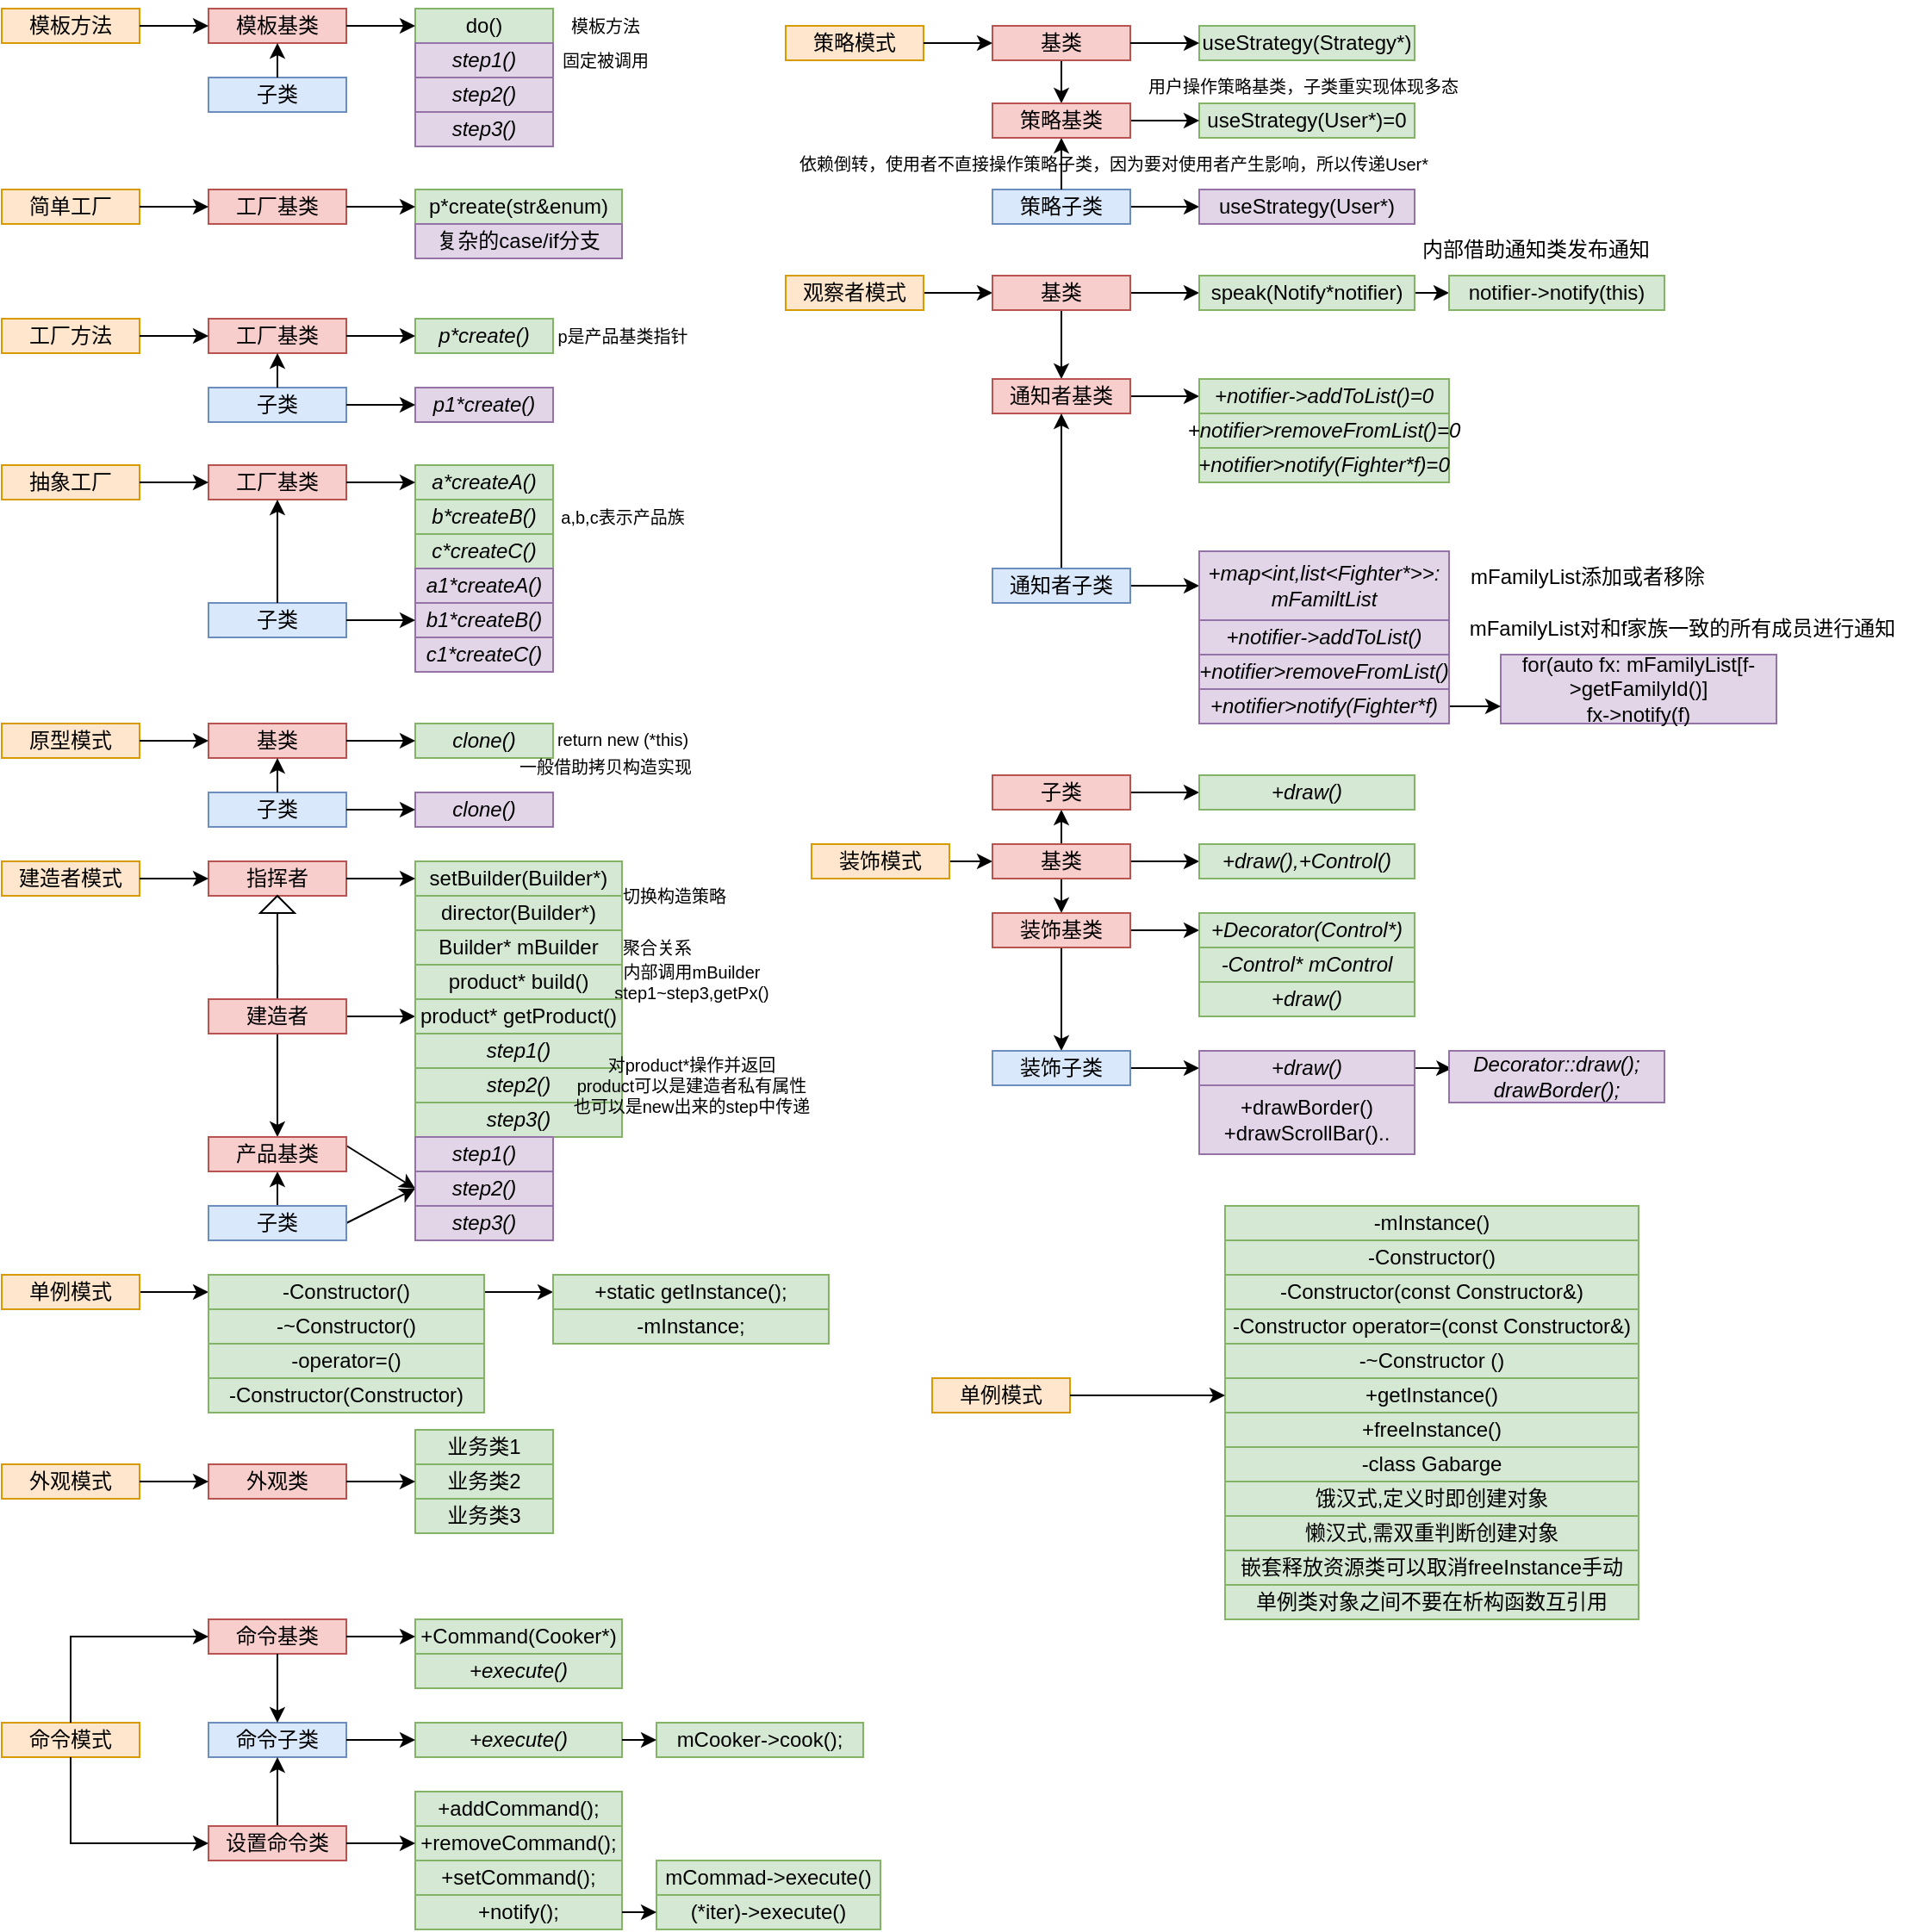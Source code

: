 <mxfile>
    <diagram id="zHpIVwNeffbbXztbU5Zh" name="第 1 页">
        <mxGraphModel dx="635" dy="363" grid="1" gridSize="10" guides="1" tooltips="1" connect="1" arrows="1" fold="1" page="1" pageScale="1" pageWidth="1169" pageHeight="827" math="0" shadow="0">
            <root>
                <mxCell id="0"/>
                <mxCell id="1" parent="0"/>
                <mxCell id="29" value="" style="group" parent="1" vertex="1" connectable="0">
                    <mxGeometry width="385" height="85" as="geometry"/>
                </mxCell>
                <mxCell id="2" value="模板方法" style="whiteSpace=wrap;html=1;fillColor=#ffe6cc;strokeColor=#d79b00;" parent="29" vertex="1">
                    <mxGeometry y="5" width="80" height="20" as="geometry"/>
                </mxCell>
                <mxCell id="4" value="模板基类" style="whiteSpace=wrap;html=1;fillColor=#f8cecc;strokeColor=#b85450;" parent="29" vertex="1">
                    <mxGeometry x="120" y="5" width="80" height="20" as="geometry"/>
                </mxCell>
                <mxCell id="17" style="edgeStyle=none;html=1;exitX=1;exitY=0.5;exitDx=0;exitDy=0;entryX=0;entryY=0.5;entryDx=0;entryDy=0;fontSize=10;" parent="29" source="2" target="4" edge="1">
                    <mxGeometry relative="1" as="geometry"/>
                </mxCell>
                <mxCell id="5" value="do()" style="whiteSpace=wrap;html=1;fillColor=#d5e8d4;strokeColor=#82b366;" parent="29" vertex="1">
                    <mxGeometry x="240" y="5" width="80" height="20" as="geometry"/>
                </mxCell>
                <mxCell id="20" style="edgeStyle=none;html=1;fontSize=10;" parent="29" source="4" target="5" edge="1">
                    <mxGeometry relative="1" as="geometry"/>
                </mxCell>
                <mxCell id="6" value="&lt;i&gt;step1()&lt;/i&gt;" style="whiteSpace=wrap;html=1;fillColor=#e1d5e7;strokeColor=#9673a6;" parent="29" vertex="1">
                    <mxGeometry x="240" y="25" width="80" height="20" as="geometry"/>
                </mxCell>
                <mxCell id="7" value="&lt;i&gt;step2()&lt;/i&gt;" style="whiteSpace=wrap;html=1;fillColor=#e1d5e7;strokeColor=#9673a6;" parent="29" vertex="1">
                    <mxGeometry x="240" y="45" width="80" height="20" as="geometry"/>
                </mxCell>
                <mxCell id="8" value="&lt;i&gt;step3()&lt;/i&gt;" style="whiteSpace=wrap;html=1;fillColor=#e1d5e7;strokeColor=#9673a6;" parent="29" vertex="1">
                    <mxGeometry x="240" y="65" width="80" height="20" as="geometry"/>
                </mxCell>
                <mxCell id="12" value="&lt;font style=&quot;font-size: 10px;&quot;&gt;模板方法&lt;/font&gt;" style="text;html=1;align=center;verticalAlign=middle;resizable=0;points=[];autosize=1;strokeColor=none;fillColor=none;" parent="29" vertex="1">
                    <mxGeometry x="320" width="60" height="30" as="geometry"/>
                </mxCell>
                <mxCell id="13" value="&lt;font style=&quot;font-size: 10px;&quot;&gt;固定被调用&lt;/font&gt;" style="text;html=1;align=center;verticalAlign=middle;resizable=0;points=[];autosize=1;strokeColor=none;fillColor=none;" parent="29" vertex="1">
                    <mxGeometry x="315" y="20" width="70" height="30" as="geometry"/>
                </mxCell>
                <mxCell id="21" value="子类" style="whiteSpace=wrap;html=1;fillColor=#dae8fc;strokeColor=#6c8ebf;" parent="29" vertex="1">
                    <mxGeometry x="120" y="45" width="80" height="20" as="geometry"/>
                </mxCell>
                <mxCell id="22" style="edgeStyle=none;html=1;fontSize=10;entryX=0.5;entryY=1;entryDx=0;entryDy=0;" parent="29" source="21" target="4" edge="1">
                    <mxGeometry relative="1" as="geometry"/>
                </mxCell>
                <mxCell id="41" value="" style="group" parent="1" vertex="1" connectable="0">
                    <mxGeometry y="110" width="360" height="40" as="geometry"/>
                </mxCell>
                <mxCell id="16" value="简单工厂" style="whiteSpace=wrap;html=1;fillColor=#ffe6cc;strokeColor=#d79b00;" parent="41" vertex="1">
                    <mxGeometry width="80" height="20" as="geometry"/>
                </mxCell>
                <mxCell id="23" value="工厂基类" style="whiteSpace=wrap;html=1;fillColor=#f8cecc;strokeColor=#b85450;" parent="41" vertex="1">
                    <mxGeometry x="120" width="80" height="20" as="geometry"/>
                </mxCell>
                <mxCell id="27" style="edgeStyle=none;html=1;exitX=1;exitY=0.5;exitDx=0;exitDy=0;entryX=0;entryY=0.5;entryDx=0;entryDy=0;fontSize=10;" parent="41" source="16" target="23" edge="1">
                    <mxGeometry relative="1" as="geometry"/>
                </mxCell>
                <mxCell id="24" value="p*create(str&amp;amp;enum)" style="whiteSpace=wrap;html=1;fillColor=#d5e8d4;strokeColor=#82b366;" parent="41" vertex="1">
                    <mxGeometry x="240" width="120" height="20" as="geometry"/>
                </mxCell>
                <mxCell id="26" style="edgeStyle=none;html=1;exitX=1;exitY=0.5;exitDx=0;exitDy=0;entryX=0;entryY=0.5;entryDx=0;entryDy=0;fontSize=10;" parent="41" source="23" target="24" edge="1">
                    <mxGeometry relative="1" as="geometry"/>
                </mxCell>
                <mxCell id="25" value="复杂的case/if分支" style="whiteSpace=wrap;html=1;fillColor=#e1d5e7;strokeColor=#9673a6;" parent="41" vertex="1">
                    <mxGeometry x="240" y="20" width="120" height="20" as="geometry"/>
                </mxCell>
                <mxCell id="43" value="" style="group" parent="1" vertex="1" connectable="0">
                    <mxGeometry y="180" width="410" height="70" as="geometry"/>
                </mxCell>
                <mxCell id="30" value="工厂方法" style="whiteSpace=wrap;html=1;fillColor=#ffe6cc;strokeColor=#d79b00;" parent="43" vertex="1">
                    <mxGeometry y="5" width="80" height="20" as="geometry"/>
                </mxCell>
                <mxCell id="31" value="工厂基类" style="whiteSpace=wrap;html=1;fillColor=#f8cecc;strokeColor=#b85450;" parent="43" vertex="1">
                    <mxGeometry x="120" y="5" width="80" height="20" as="geometry"/>
                </mxCell>
                <mxCell id="32" style="edgeStyle=none;html=1;exitX=1;exitY=0.5;exitDx=0;exitDy=0;entryX=0;entryY=0.5;entryDx=0;entryDy=0;fontSize=10;" parent="43" source="30" target="31" edge="1">
                    <mxGeometry relative="1" as="geometry"/>
                </mxCell>
                <mxCell id="33" value="&lt;i&gt;p*create()&lt;/i&gt;" style="whiteSpace=wrap;html=1;fillColor=#d5e8d4;strokeColor=#82b366;" parent="43" vertex="1">
                    <mxGeometry x="240" y="5" width="80" height="20" as="geometry"/>
                </mxCell>
                <mxCell id="34" style="edgeStyle=none;html=1;exitX=1;exitY=0.5;exitDx=0;exitDy=0;entryX=0;entryY=0.5;entryDx=0;entryDy=0;fontSize=10;" parent="43" source="31" target="33" edge="1">
                    <mxGeometry relative="1" as="geometry"/>
                </mxCell>
                <mxCell id="35" value="p是产品基类指针" style="text;html=1;align=center;verticalAlign=middle;resizable=0;points=[];autosize=1;strokeColor=none;fillColor=none;fontSize=10;" parent="43" vertex="1">
                    <mxGeometry x="310" width="100" height="30" as="geometry"/>
                </mxCell>
                <mxCell id="36" value="子类" style="whiteSpace=wrap;html=1;fillColor=#dae8fc;strokeColor=#6c8ebf;" parent="43" vertex="1">
                    <mxGeometry x="120" y="45" width="80" height="20" as="geometry"/>
                </mxCell>
                <mxCell id="37" style="edgeStyle=none;html=1;exitX=0.5;exitY=0;exitDx=0;exitDy=0;entryX=0.5;entryY=1;entryDx=0;entryDy=0;fontSize=10;" parent="43" source="36" target="31" edge="1">
                    <mxGeometry relative="1" as="geometry"/>
                </mxCell>
                <mxCell id="38" value="&lt;i&gt;p1*create()&lt;/i&gt;" style="whiteSpace=wrap;html=1;fillColor=#e1d5e7;strokeColor=#9673a6;" parent="43" vertex="1">
                    <mxGeometry x="240" y="45" width="80" height="20" as="geometry"/>
                </mxCell>
                <mxCell id="39" style="edgeStyle=none;html=1;exitX=1;exitY=0.5;exitDx=0;exitDy=0;entryX=0;entryY=0.5;entryDx=0;entryDy=0;fontSize=10;" parent="43" source="36" target="38" edge="1">
                    <mxGeometry relative="1" as="geometry"/>
                </mxCell>
                <mxCell id="59" value="" style="group" parent="1" vertex="1" connectable="0">
                    <mxGeometry y="270" width="410" height="120" as="geometry"/>
                </mxCell>
                <mxCell id="42" value="抽象工厂" style="whiteSpace=wrap;html=1;fillColor=#ffe6cc;strokeColor=#d79b00;" parent="59" vertex="1">
                    <mxGeometry width="80" height="20" as="geometry"/>
                </mxCell>
                <mxCell id="44" value="工厂基类" style="whiteSpace=wrap;html=1;fillColor=#f8cecc;strokeColor=#b85450;" parent="59" vertex="1">
                    <mxGeometry x="120" width="80" height="20" as="geometry"/>
                </mxCell>
                <mxCell id="45" style="edgeStyle=none;html=1;exitX=1;exitY=0.5;exitDx=0;exitDy=0;entryX=0;entryY=0.5;entryDx=0;entryDy=0;fontSize=10;" parent="59" source="42" target="44" edge="1">
                    <mxGeometry relative="1" as="geometry"/>
                </mxCell>
                <mxCell id="46" value="&lt;i&gt;a*createA()&lt;/i&gt;" style="whiteSpace=wrap;html=1;fillColor=#d5e8d4;strokeColor=#82b366;" parent="59" vertex="1">
                    <mxGeometry x="240" width="80" height="20" as="geometry"/>
                </mxCell>
                <mxCell id="50" style="edgeStyle=none;html=1;exitX=1;exitY=0.5;exitDx=0;exitDy=0;fontSize=10;" parent="59" source="44" target="46" edge="1">
                    <mxGeometry relative="1" as="geometry"/>
                </mxCell>
                <mxCell id="47" value="&lt;i&gt;b*createB()&lt;/i&gt;" style="whiteSpace=wrap;html=1;fillColor=#d5e8d4;strokeColor=#82b366;" parent="59" vertex="1">
                    <mxGeometry x="240" y="20" width="80" height="20" as="geometry"/>
                </mxCell>
                <mxCell id="48" value="&lt;i&gt;c*createC()&lt;/i&gt;" style="whiteSpace=wrap;html=1;fillColor=#d5e8d4;strokeColor=#82b366;" parent="59" vertex="1">
                    <mxGeometry x="240" y="40" width="80" height="20" as="geometry"/>
                </mxCell>
                <mxCell id="49" value="a,b,c表示产品族" style="text;html=1;align=center;verticalAlign=middle;resizable=0;points=[];autosize=1;strokeColor=none;fillColor=none;fontSize=10;" parent="59" vertex="1">
                    <mxGeometry x="310" y="15" width="100" height="30" as="geometry"/>
                </mxCell>
                <mxCell id="51" value="子类" style="whiteSpace=wrap;html=1;fillColor=#dae8fc;strokeColor=#6c8ebf;" parent="59" vertex="1">
                    <mxGeometry x="120" y="80" width="80" height="20" as="geometry"/>
                </mxCell>
                <mxCell id="52" style="edgeStyle=none;html=1;fontSize=10;entryX=0.5;entryY=1;entryDx=0;entryDy=0;" parent="59" source="51" target="44" edge="1">
                    <mxGeometry relative="1" as="geometry"/>
                </mxCell>
                <mxCell id="53" value="&lt;i&gt;b1*createB()&lt;/i&gt;" style="whiteSpace=wrap;html=1;fillColor=#e1d5e7;strokeColor=#9673a6;" parent="59" vertex="1">
                    <mxGeometry x="240" y="80" width="80" height="20" as="geometry"/>
                </mxCell>
                <mxCell id="56" style="edgeStyle=none;html=1;exitX=1;exitY=0.5;exitDx=0;exitDy=0;entryX=0;entryY=0.5;entryDx=0;entryDy=0;fontSize=10;" parent="59" source="51" target="53" edge="1">
                    <mxGeometry relative="1" as="geometry"/>
                </mxCell>
                <mxCell id="54" value="&lt;i&gt;c1*createC()&lt;/i&gt;" style="whiteSpace=wrap;html=1;fillColor=#e1d5e7;strokeColor=#9673a6;" parent="59" vertex="1">
                    <mxGeometry x="240" y="100" width="80" height="20" as="geometry"/>
                </mxCell>
                <mxCell id="55" value="&lt;i&gt;a1*createA()&lt;/i&gt;" style="whiteSpace=wrap;html=1;fillColor=#e1d5e7;strokeColor=#9673a6;" parent="59" vertex="1">
                    <mxGeometry x="240" y="60" width="80" height="20" as="geometry"/>
                </mxCell>
                <mxCell id="71" value="" style="group" parent="1" vertex="1" connectable="0">
                    <mxGeometry y="414" width="410" height="66" as="geometry"/>
                </mxCell>
                <mxCell id="60" value="原型模式" style="whiteSpace=wrap;html=1;fillColor=#ffe6cc;strokeColor=#d79b00;" parent="71" vertex="1">
                    <mxGeometry y="6" width="80" height="20" as="geometry"/>
                </mxCell>
                <mxCell id="61" value="基类" style="whiteSpace=wrap;html=1;fillColor=#f8cecc;strokeColor=#b85450;" parent="71" vertex="1">
                    <mxGeometry x="120" y="6" width="80" height="20" as="geometry"/>
                </mxCell>
                <mxCell id="70" style="edgeStyle=none;html=1;exitX=1;exitY=0.5;exitDx=0;exitDy=0;entryX=0;entryY=0.5;entryDx=0;entryDy=0;fontSize=10;" parent="71" source="60" target="61" edge="1">
                    <mxGeometry relative="1" as="geometry"/>
                </mxCell>
                <mxCell id="62" value="&lt;i&gt;clone()&lt;/i&gt;" style="whiteSpace=wrap;html=1;fillColor=#d5e8d4;strokeColor=#82b366;" parent="71" vertex="1">
                    <mxGeometry x="240" y="6" width="80" height="20" as="geometry"/>
                </mxCell>
                <mxCell id="65" style="edgeStyle=none;html=1;exitX=1;exitY=0.5;exitDx=0;exitDy=0;fontSize=10;" parent="71" source="61" target="62" edge="1">
                    <mxGeometry relative="1" as="geometry"/>
                </mxCell>
                <mxCell id="63" value="子类" style="whiteSpace=wrap;html=1;fillColor=#dae8fc;strokeColor=#6c8ebf;" parent="71" vertex="1">
                    <mxGeometry x="120" y="46" width="80" height="20" as="geometry"/>
                </mxCell>
                <mxCell id="66" style="edgeStyle=none;html=1;exitX=0.5;exitY=0;exitDx=0;exitDy=0;entryX=0.5;entryY=1;entryDx=0;entryDy=0;fontSize=10;" parent="71" source="63" target="61" edge="1">
                    <mxGeometry relative="1" as="geometry"/>
                </mxCell>
                <mxCell id="64" value="&lt;i&gt;clone()&lt;/i&gt;" style="whiteSpace=wrap;html=1;fillColor=#e1d5e7;strokeColor=#9673a6;" parent="71" vertex="1">
                    <mxGeometry x="240" y="46" width="80" height="20" as="geometry"/>
                </mxCell>
                <mxCell id="67" style="edgeStyle=none;html=1;fontSize=10;" parent="71" source="63" target="64" edge="1">
                    <mxGeometry relative="1" as="geometry"/>
                </mxCell>
                <mxCell id="68" value="return new (*this)" style="text;html=1;align=center;verticalAlign=middle;resizable=0;points=[];autosize=1;strokeColor=none;fillColor=none;fontSize=10;" parent="71" vertex="1">
                    <mxGeometry x="310" width="100" height="30" as="geometry"/>
                </mxCell>
                <mxCell id="69" value="一般借助拷贝构造实现" style="text;html=1;align=center;verticalAlign=middle;resizable=0;points=[];autosize=1;strokeColor=none;fillColor=none;fontSize=10;" parent="71" vertex="1">
                    <mxGeometry x="290" y="16" width="120" height="30" as="geometry"/>
                </mxCell>
                <mxCell id="73" value="建造者模式" style="whiteSpace=wrap;html=1;fillColor=#ffe6cc;strokeColor=#d79b00;" parent="1" vertex="1">
                    <mxGeometry y="500" width="80" height="20" as="geometry"/>
                </mxCell>
                <mxCell id="74" value="指挥者" style="whiteSpace=wrap;html=1;fillColor=#f8cecc;strokeColor=#b85450;" parent="1" vertex="1">
                    <mxGeometry x="120" y="500" width="80" height="20" as="geometry"/>
                </mxCell>
                <mxCell id="76" style="edgeStyle=none;html=1;exitX=1;exitY=0.5;exitDx=0;exitDy=0;fontSize=10;" parent="1" source="73" target="74" edge="1">
                    <mxGeometry relative="1" as="geometry"/>
                </mxCell>
                <mxCell id="75" value="setBuilder(Builder*)" style="whiteSpace=wrap;html=1;fillColor=#d5e8d4;strokeColor=#82b366;" parent="1" vertex="1">
                    <mxGeometry x="240" y="500" width="120" height="20" as="geometry"/>
                </mxCell>
                <mxCell id="77" style="edgeStyle=none;html=1;exitX=1;exitY=0.5;exitDx=0;exitDy=0;entryX=0;entryY=0.5;entryDx=0;entryDy=0;fontSize=10;" parent="1" source="74" target="75" edge="1">
                    <mxGeometry relative="1" as="geometry"/>
                </mxCell>
                <mxCell id="81" value="director(Builder*)" style="whiteSpace=wrap;html=1;fillColor=#d5e8d4;strokeColor=#82b366;" parent="1" vertex="1">
                    <mxGeometry x="240" y="520" width="120" height="20" as="geometry"/>
                </mxCell>
                <mxCell id="82" value="切换构造策略" style="text;html=1;align=center;verticalAlign=middle;resizable=0;points=[];autosize=1;strokeColor=none;fillColor=none;fontSize=10;" parent="1" vertex="1">
                    <mxGeometry x="350" y="505" width="80" height="30" as="geometry"/>
                </mxCell>
                <mxCell id="83" value="Builder* mBuilder" style="whiteSpace=wrap;html=1;fillColor=#d5e8d4;strokeColor=#82b366;movable=1;resizable=1;rotatable=1;deletable=1;editable=1;connectable=1;" parent="1" vertex="1">
                    <mxGeometry x="240" y="540" width="120" height="20" as="geometry"/>
                </mxCell>
                <mxCell id="85" value="product* build()" style="whiteSpace=wrap;html=1;fillColor=#d5e8d4;strokeColor=#82b366;" parent="1" vertex="1">
                    <mxGeometry x="240" y="560" width="120" height="20" as="geometry"/>
                </mxCell>
                <mxCell id="86" value="内部调用mBuilder&lt;br&gt;step1~step3,getPx()" style="text;html=1;align=center;verticalAlign=middle;resizable=0;points=[];autosize=1;strokeColor=none;fillColor=none;fontSize=10;" parent="1" vertex="1">
                    <mxGeometry x="345" y="550" width="110" height="40" as="geometry"/>
                </mxCell>
                <mxCell id="91" style="edgeStyle=none;html=1;exitX=0.5;exitY=0;exitDx=0;exitDy=0;fontSize=10;endArrow=none;endFill=0;" parent="1" source="87" edge="1">
                    <mxGeometry relative="1" as="geometry">
                        <mxPoint x="160.077" y="560" as="targetPoint"/>
                    </mxGeometry>
                </mxCell>
                <mxCell id="94" style="edgeStyle=none;html=1;exitX=0.5;exitY=1;exitDx=0;exitDy=0;entryX=0.5;entryY=0;entryDx=0;entryDy=0;fontSize=10;endArrow=classic;endFill=1;" parent="1" source="87" target="93" edge="1">
                    <mxGeometry relative="1" as="geometry"/>
                </mxCell>
                <mxCell id="109" style="edgeStyle=none;html=1;exitX=1;exitY=0.5;exitDx=0;exitDy=0;entryX=0;entryY=0.5;entryDx=0;entryDy=0;fontSize=10;endArrow=classic;endFill=1;" parent="1" source="87" target="108" edge="1">
                    <mxGeometry relative="1" as="geometry"/>
                </mxCell>
                <mxCell id="87" value="建造者" style="whiteSpace=wrap;html=1;fillColor=#f8cecc;strokeColor=#b85450;" parent="1" vertex="1">
                    <mxGeometry x="120" y="580" width="80" height="20" as="geometry"/>
                </mxCell>
                <mxCell id="88" value="" style="group;fontSize=10;rotation=-90;" parent="1" vertex="1" connectable="0">
                    <mxGeometry x="140" y="530" width="40" height="20" as="geometry"/>
                </mxCell>
                <mxCell id="89" style="edgeStyle=none;html=1;exitX=0;exitY=0.5;exitDx=0;exitDy=0;rounded=0;strokeColor=default;endArrow=none;endFill=0;fontSize=10;" parent="88" source="90" edge="1">
                    <mxGeometry relative="1" as="geometry">
                        <mxPoint x="20" y="30" as="targetPoint"/>
                    </mxGeometry>
                </mxCell>
                <mxCell id="90" value="" style="triangle;whiteSpace=wrap;html=1;fontSize=10;rotation=-90;" parent="88" vertex="1">
                    <mxGeometry x="15" y="-15" width="10" height="20" as="geometry"/>
                </mxCell>
                <mxCell id="92" value="聚合关系" style="text;html=1;align=center;verticalAlign=middle;resizable=0;points=[];autosize=1;strokeColor=none;fillColor=none;fontSize=10;" parent="1" vertex="1">
                    <mxGeometry x="350" y="535" width="60" height="30" as="geometry"/>
                </mxCell>
                <mxCell id="100" style="edgeStyle=none;html=1;exitX=0.5;exitY=0;exitDx=0;exitDy=0;entryX=0.5;entryY=1;entryDx=0;entryDy=0;fontSize=10;endArrow=classic;endFill=1;" parent="1" source="99" target="93" edge="1">
                    <mxGeometry relative="1" as="geometry"/>
                </mxCell>
                <mxCell id="106" style="edgeStyle=none;html=1;exitX=1;exitY=0.25;exitDx=0;exitDy=0;fontSize=10;endArrow=classic;endFill=1;" parent="1" source="93" edge="1">
                    <mxGeometry relative="1" as="geometry">
                        <mxPoint x="240" y="690" as="targetPoint"/>
                    </mxGeometry>
                </mxCell>
                <mxCell id="93" value="产品基类" style="whiteSpace=wrap;html=1;fillColor=#f8cecc;strokeColor=#b85450;" parent="1" vertex="1">
                    <mxGeometry x="120" y="660" width="80" height="20" as="geometry"/>
                </mxCell>
                <mxCell id="95" value="&lt;i&gt;step1()&lt;/i&gt;" style="whiteSpace=wrap;html=1;fillColor=#d5e8d4;strokeColor=#82b366;" parent="1" vertex="1">
                    <mxGeometry x="240" y="600" width="120" height="20" as="geometry"/>
                </mxCell>
                <mxCell id="96" value="&lt;i&gt;step2()&lt;/i&gt;" style="whiteSpace=wrap;html=1;fillColor=#d5e8d4;strokeColor=#82b366;" parent="1" vertex="1">
                    <mxGeometry x="240" y="620" width="120" height="20" as="geometry"/>
                </mxCell>
                <mxCell id="97" value="&lt;i&gt;step3()&lt;/i&gt;" style="whiteSpace=wrap;html=1;fillColor=#d5e8d4;strokeColor=#82b366;" parent="1" vertex="1">
                    <mxGeometry x="240" y="640" width="120" height="20" as="geometry"/>
                </mxCell>
                <mxCell id="98" value="对product*操作并返回&lt;br&gt;product可以是建造者私有属性&lt;br&gt;也可以是new出来的step中传递" style="text;html=1;align=center;verticalAlign=middle;resizable=0;points=[];autosize=1;strokeColor=none;fillColor=none;fontSize=10;" parent="1" vertex="1">
                    <mxGeometry x="320" y="605" width="160" height="50" as="geometry"/>
                </mxCell>
                <mxCell id="104" style="edgeStyle=none;html=1;exitX=1;exitY=0.5;exitDx=0;exitDy=0;entryX=0;entryY=0.5;entryDx=0;entryDy=0;fontSize=10;endArrow=classic;endFill=1;" parent="1" source="99" target="102" edge="1">
                    <mxGeometry relative="1" as="geometry"/>
                </mxCell>
                <mxCell id="99" value="子类" style="whiteSpace=wrap;html=1;fillColor=#dae8fc;strokeColor=#6c8ebf;" parent="1" vertex="1">
                    <mxGeometry x="120" y="700" width="80" height="20" as="geometry"/>
                </mxCell>
                <mxCell id="101" value="&lt;i&gt;step1()&lt;/i&gt;" style="whiteSpace=wrap;html=1;fillColor=#e1d5e7;strokeColor=#9673a6;" parent="1" vertex="1">
                    <mxGeometry x="240" y="660" width="80" height="20" as="geometry"/>
                </mxCell>
                <mxCell id="102" value="&lt;i&gt;step2()&lt;/i&gt;" style="whiteSpace=wrap;html=1;fillColor=#e1d5e7;strokeColor=#9673a6;" parent="1" vertex="1">
                    <mxGeometry x="240" y="680" width="80" height="20" as="geometry"/>
                </mxCell>
                <mxCell id="103" value="&lt;i&gt;step3()&lt;/i&gt;" style="whiteSpace=wrap;html=1;fillColor=#e1d5e7;strokeColor=#9673a6;" parent="1" vertex="1">
                    <mxGeometry x="240" y="700" width="80" height="20" as="geometry"/>
                </mxCell>
                <mxCell id="108" value="product* getProduct()" style="whiteSpace=wrap;html=1;fillColor=#d5e8d4;strokeColor=#82b366;" parent="1" vertex="1">
                    <mxGeometry x="240" y="580" width="120" height="20" as="geometry"/>
                </mxCell>
                <mxCell id="111" value="策略模式" style="whiteSpace=wrap;html=1;fillColor=#ffe6cc;strokeColor=#d79b00;" parent="1" vertex="1">
                    <mxGeometry x="455" y="15" width="80" height="20" as="geometry"/>
                </mxCell>
                <mxCell id="129" style="edgeStyle=none;html=1;exitX=0.5;exitY=1;exitDx=0;exitDy=0;entryX=0.5;entryY=0;entryDx=0;entryDy=0;" parent="1" source="112" target="123" edge="1">
                    <mxGeometry relative="1" as="geometry"/>
                </mxCell>
                <mxCell id="112" value="基类" style="whiteSpace=wrap;html=1;fillColor=#f8cecc;strokeColor=#b85450;" parent="1" vertex="1">
                    <mxGeometry x="575" y="15" width="80" height="20" as="geometry"/>
                </mxCell>
                <mxCell id="113" style="edgeStyle=none;html=1;exitX=1;exitY=0.5;exitDx=0;exitDy=0;entryX=0;entryY=0.5;entryDx=0;entryDy=0;fontSize=10;" parent="1" source="111" target="112" edge="1">
                    <mxGeometry relative="1" as="geometry"/>
                </mxCell>
                <mxCell id="114" value="useStrategy(Strategy*)" style="whiteSpace=wrap;html=1;fillColor=#d5e8d4;strokeColor=#82b366;" parent="1" vertex="1">
                    <mxGeometry x="695" y="15" width="125" height="20" as="geometry"/>
                </mxCell>
                <mxCell id="115" style="edgeStyle=none;html=1;fontSize=10;" parent="1" source="112" target="114" edge="1">
                    <mxGeometry relative="1" as="geometry"/>
                </mxCell>
                <mxCell id="118" value="useStrategy(User*)=0" style="whiteSpace=wrap;html=1;fillColor=#d5e8d4;strokeColor=#82b366;" parent="1" vertex="1">
                    <mxGeometry x="695" y="60" width="125" height="20" as="geometry"/>
                </mxCell>
                <mxCell id="128" style="edgeStyle=none;html=1;exitX=1;exitY=0.5;exitDx=0;exitDy=0;entryX=0;entryY=0.5;entryDx=0;entryDy=0;" parent="1" source="121" target="127" edge="1">
                    <mxGeometry relative="1" as="geometry"/>
                </mxCell>
                <mxCell id="121" value="策略子类" style="whiteSpace=wrap;html=1;fillColor=#dae8fc;strokeColor=#6c8ebf;" parent="1" vertex="1">
                    <mxGeometry x="575" y="110" width="80" height="20" as="geometry"/>
                </mxCell>
                <mxCell id="125" style="edgeStyle=none;html=1;exitX=1;exitY=0.5;exitDx=0;exitDy=0;entryX=0;entryY=0.5;entryDx=0;entryDy=0;" parent="1" source="123" target="118" edge="1">
                    <mxGeometry relative="1" as="geometry"/>
                </mxCell>
                <mxCell id="126" style="edgeStyle=none;html=1;entryX=0.5;entryY=1;entryDx=0;entryDy=0;" parent="1" source="121" target="123" edge="1">
                    <mxGeometry relative="1" as="geometry"/>
                </mxCell>
                <mxCell id="123" value="策略基类" style="whiteSpace=wrap;html=1;fillColor=#f8cecc;strokeColor=#b85450;" parent="1" vertex="1">
                    <mxGeometry x="575" y="60" width="80" height="20" as="geometry"/>
                </mxCell>
                <mxCell id="127" value="useStrategy(User*)" style="whiteSpace=wrap;html=1;fillColor=#e1d5e7;strokeColor=#9673a6;" parent="1" vertex="1">
                    <mxGeometry x="695" y="110" width="125" height="20" as="geometry"/>
                </mxCell>
                <mxCell id="130" value="&lt;font style=&quot;font-size: 10px;&quot;&gt;依赖倒转，使用者不直接操作策略子类，因为要对使用者产生影响，所以传递User*&lt;/font&gt;" style="text;html=1;align=center;verticalAlign=middle;resizable=0;points=[];autosize=1;strokeColor=none;fillColor=none;" parent="1" vertex="1">
                    <mxGeometry x="450" y="80" width="390" height="30" as="geometry"/>
                </mxCell>
                <mxCell id="131" value="用户操作策略基类，子类重实现体现多态" style="text;html=1;align=center;verticalAlign=middle;resizable=0;points=[];autosize=1;strokeColor=none;fillColor=none;fontSize=10;" parent="1" vertex="1">
                    <mxGeometry x="655" y="35" width="200" height="30" as="geometry"/>
                </mxCell>
                <mxCell id="156" style="edgeStyle=none;html=1;exitX=1;exitY=0.5;exitDx=0;exitDy=0;entryX=0;entryY=0.5;entryDx=0;entryDy=0;" parent="1" source="132" target="133" edge="1">
                    <mxGeometry relative="1" as="geometry"/>
                </mxCell>
                <mxCell id="132" value="观察者模式" style="whiteSpace=wrap;html=1;fillColor=#ffe6cc;strokeColor=#d79b00;" parent="1" vertex="1">
                    <mxGeometry x="455" y="160" width="80" height="20" as="geometry"/>
                </mxCell>
                <mxCell id="148" style="edgeStyle=none;html=1;exitX=0.5;exitY=1;exitDx=0;exitDy=0;entryX=0.5;entryY=0;entryDx=0;entryDy=0;" parent="1" source="133" target="135" edge="1">
                    <mxGeometry relative="1" as="geometry"/>
                </mxCell>
                <mxCell id="151" style="edgeStyle=none;html=1;exitX=1;exitY=0.5;exitDx=0;exitDy=0;entryX=0;entryY=0.5;entryDx=0;entryDy=0;" parent="1" source="133" target="134" edge="1">
                    <mxGeometry relative="1" as="geometry"/>
                </mxCell>
                <mxCell id="133" value="基类" style="whiteSpace=wrap;html=1;fillColor=#f8cecc;strokeColor=#b85450;" parent="1" vertex="1">
                    <mxGeometry x="575" y="160" width="80" height="20" as="geometry"/>
                </mxCell>
                <mxCell id="141" style="edgeStyle=none;html=1;exitX=1;exitY=0.5;exitDx=0;exitDy=0;entryX=0;entryY=0.5;entryDx=0;entryDy=0;" parent="1" source="134" target="137" edge="1">
                    <mxGeometry relative="1" as="geometry"/>
                </mxCell>
                <mxCell id="134" value="speak(Notify*notifier)" style="whiteSpace=wrap;html=1;fillColor=#d5e8d4;strokeColor=#82b366;" parent="1" vertex="1">
                    <mxGeometry x="695" y="160" width="125" height="20" as="geometry"/>
                </mxCell>
                <mxCell id="150" style="edgeStyle=none;html=1;exitX=1;exitY=0.5;exitDx=0;exitDy=0;entryX=0;entryY=0.5;entryDx=0;entryDy=0;" parent="1" source="135" target="138" edge="1">
                    <mxGeometry relative="1" as="geometry"/>
                </mxCell>
                <mxCell id="135" value="通知者基类" style="whiteSpace=wrap;html=1;fillColor=#f8cecc;strokeColor=#b85450;" parent="1" vertex="1">
                    <mxGeometry x="575" y="220" width="80" height="20" as="geometry"/>
                </mxCell>
                <mxCell id="149" style="edgeStyle=none;html=1;exitX=0.5;exitY=0;exitDx=0;exitDy=0;entryX=0.5;entryY=1;entryDx=0;entryDy=0;" parent="1" source="136" target="135" edge="1">
                    <mxGeometry relative="1" as="geometry"/>
                </mxCell>
                <mxCell id="173" style="edgeStyle=orthogonalEdgeStyle;rounded=0;html=1;exitX=1;exitY=0.5;exitDx=0;exitDy=0;entryX=0;entryY=0.5;entryDx=0;entryDy=0;" parent="1" source="136" target="147" edge="1">
                    <mxGeometry relative="1" as="geometry"/>
                </mxCell>
                <mxCell id="136" value="通知者子类" style="whiteSpace=wrap;html=1;fillColor=#dae8fc;strokeColor=#6c8ebf;" parent="1" vertex="1">
                    <mxGeometry x="575" y="330" width="80" height="20" as="geometry"/>
                </mxCell>
                <mxCell id="137" value="notifier-&amp;gt;notify(this)" style="whiteSpace=wrap;html=1;fillColor=#d5e8d4;strokeColor=#82b366;" parent="1" vertex="1">
                    <mxGeometry x="840" y="160" width="125" height="20" as="geometry"/>
                </mxCell>
                <mxCell id="138" value="&lt;i&gt;+notifier-&amp;gt;addToList()=0&lt;/i&gt;" style="whiteSpace=wrap;html=1;fillColor=#d5e8d4;strokeColor=#82b366;" parent="1" vertex="1">
                    <mxGeometry x="695" y="220" width="145" height="20" as="geometry"/>
                </mxCell>
                <mxCell id="139" value="&lt;i&gt;+notifier&amp;gt;removeFromList()=0&lt;/i&gt;" style="whiteSpace=wrap;html=1;fillColor=#d5e8d4;strokeColor=#82b366;" parent="1" vertex="1">
                    <mxGeometry x="695" y="240" width="145" height="20" as="geometry"/>
                </mxCell>
                <mxCell id="140" value="&lt;i&gt;+notifier&amp;gt;notify(Fighter*f)=0&lt;/i&gt;" style="whiteSpace=wrap;html=1;fillColor=#d5e8d4;strokeColor=#82b366;" parent="1" vertex="1">
                    <mxGeometry x="695" y="260" width="145" height="20" as="geometry"/>
                </mxCell>
                <mxCell id="142" value="for(auto fx: mFamilyList[f-&amp;gt;getFamilyId()]&lt;br&gt;fx-&amp;gt;notify(f)" style="whiteSpace=wrap;html=1;fillColor=#e1d5e7;strokeColor=#9673a6;" parent="1" vertex="1">
                    <mxGeometry x="870" y="380" width="160" height="40" as="geometry"/>
                </mxCell>
                <mxCell id="144" value="内部借助通知类发布通知" style="text;html=1;align=center;verticalAlign=middle;resizable=0;points=[];autosize=1;strokeColor=none;fillColor=none;" parent="1" vertex="1">
                    <mxGeometry x="810" y="130" width="160" height="30" as="geometry"/>
                </mxCell>
                <mxCell id="145" value="&lt;span style=&quot;&quot;&gt;mFamilyList添加或者移除&lt;/span&gt;" style="text;html=1;align=center;verticalAlign=middle;resizable=0;points=[];autosize=1;strokeColor=none;fillColor=none;" parent="1" vertex="1">
                    <mxGeometry x="840" y="320" width="160" height="30" as="geometry"/>
                </mxCell>
                <mxCell id="146" value="&lt;span style=&quot;&quot;&gt;mFamilyList对和f家族一致的所有成员进行通知&lt;/span&gt;" style="text;html=1;align=center;verticalAlign=middle;resizable=0;points=[];autosize=1;strokeColor=none;fillColor=none;" parent="1" vertex="1">
                    <mxGeometry x="840" y="350" width="270" height="30" as="geometry"/>
                </mxCell>
                <mxCell id="147" value="&lt;i&gt;+map&amp;lt;int,list&amp;lt;Fighter*&amp;gt;&amp;gt;:&lt;br&gt;mFamiltList&lt;br&gt;&lt;/i&gt;" style="whiteSpace=wrap;html=1;fillColor=#e1d5e7;strokeColor=#9673a6;" parent="1" vertex="1">
                    <mxGeometry x="695" y="320" width="145" height="40" as="geometry"/>
                </mxCell>
                <mxCell id="152" value="&lt;i&gt;+notifier-&amp;gt;addToList()&lt;/i&gt;" style="whiteSpace=wrap;html=1;fillColor=#e1d5e7;strokeColor=#9673a6;" parent="1" vertex="1">
                    <mxGeometry x="695" y="360" width="145" height="20" as="geometry"/>
                </mxCell>
                <mxCell id="153" value="&lt;i&gt;+notifier&amp;gt;removeFromList()&lt;/i&gt;" style="whiteSpace=wrap;html=1;fillColor=#e1d5e7;strokeColor=#9673a6;" parent="1" vertex="1">
                    <mxGeometry x="695" y="380" width="145" height="20" as="geometry"/>
                </mxCell>
                <mxCell id="155" style="edgeStyle=none;html=1;exitX=1;exitY=0.5;exitDx=0;exitDy=0;entryX=0;entryY=0.75;entryDx=0;entryDy=0;" parent="1" source="154" target="142" edge="1">
                    <mxGeometry relative="1" as="geometry"/>
                </mxCell>
                <mxCell id="154" value="&lt;i&gt;+notifier&amp;gt;notify(Fighter*f)&lt;/i&gt;" style="whiteSpace=wrap;html=1;fillColor=#e1d5e7;strokeColor=#9673a6;" parent="1" vertex="1">
                    <mxGeometry x="695" y="400" width="145" height="20" as="geometry"/>
                </mxCell>
                <mxCell id="186" style="edgeStyle=orthogonalEdgeStyle;rounded=0;html=1;exitX=1;exitY=0.5;exitDx=0;exitDy=0;entryX=0;entryY=0.5;entryDx=0;entryDy=0;" parent="1" source="157" target="158" edge="1">
                    <mxGeometry relative="1" as="geometry"/>
                </mxCell>
                <mxCell id="157" value="装饰模式" style="whiteSpace=wrap;html=1;fillColor=#ffe6cc;strokeColor=#d79b00;" parent="1" vertex="1">
                    <mxGeometry x="470" y="490" width="80" height="20" as="geometry"/>
                </mxCell>
                <mxCell id="168" style="edgeStyle=orthogonalEdgeStyle;rounded=0;html=1;exitX=0.5;exitY=1;exitDx=0;exitDy=0;entryX=0.5;entryY=0;entryDx=0;entryDy=0;" parent="1" source="158" target="159" edge="1">
                    <mxGeometry relative="1" as="geometry"/>
                </mxCell>
                <mxCell id="169" style="edgeStyle=orthogonalEdgeStyle;rounded=0;html=1;exitX=0.5;exitY=0;exitDx=0;exitDy=0;entryX=0.5;entryY=1;entryDx=0;entryDy=0;" parent="1" source="158" target="160" edge="1">
                    <mxGeometry relative="1" as="geometry"/>
                </mxCell>
                <mxCell id="174" style="edgeStyle=orthogonalEdgeStyle;rounded=0;html=1;exitX=1;exitY=0.5;exitDx=0;exitDy=0;entryX=0;entryY=0.5;entryDx=0;entryDy=0;" parent="1" source="158" target="170" edge="1">
                    <mxGeometry relative="1" as="geometry"/>
                </mxCell>
                <mxCell id="158" value="基类" style="whiteSpace=wrap;html=1;fillColor=#f8cecc;strokeColor=#b85450;" parent="1" vertex="1">
                    <mxGeometry x="575" y="490" width="80" height="20" as="geometry"/>
                </mxCell>
                <mxCell id="178" style="edgeStyle=orthogonalEdgeStyle;rounded=0;html=1;exitX=0.5;exitY=1;exitDx=0;exitDy=0;entryX=0.5;entryY=0;entryDx=0;entryDy=0;" parent="1" source="159" target="161" edge="1">
                    <mxGeometry relative="1" as="geometry"/>
                </mxCell>
                <mxCell id="183" style="edgeStyle=orthogonalEdgeStyle;rounded=0;html=1;entryX=0;entryY=0.5;entryDx=0;entryDy=0;" parent="1" source="159" target="175" edge="1">
                    <mxGeometry relative="1" as="geometry"/>
                </mxCell>
                <mxCell id="159" value="装饰基类" style="whiteSpace=wrap;html=1;fillColor=#f8cecc;strokeColor=#b85450;" parent="1" vertex="1">
                    <mxGeometry x="575" y="530" width="80" height="20" as="geometry"/>
                </mxCell>
                <mxCell id="172" style="edgeStyle=orthogonalEdgeStyle;rounded=0;html=1;exitX=1;exitY=0.5;exitDx=0;exitDy=0;entryX=0;entryY=0.5;entryDx=0;entryDy=0;" parent="1" source="160" target="171" edge="1">
                    <mxGeometry relative="1" as="geometry"/>
                </mxCell>
                <mxCell id="160" value="子类" style="whiteSpace=wrap;html=1;fillColor=#f8cecc;strokeColor=#b85450;" parent="1" vertex="1">
                    <mxGeometry x="575" y="450" width="80" height="20" as="geometry"/>
                </mxCell>
                <mxCell id="182" style="edgeStyle=orthogonalEdgeStyle;rounded=0;html=1;exitX=1;exitY=0.5;exitDx=0;exitDy=0;entryX=0;entryY=0.5;entryDx=0;entryDy=0;" parent="1" source="161" target="180" edge="1">
                    <mxGeometry relative="1" as="geometry"/>
                </mxCell>
                <mxCell id="161" value="装饰子类" style="whiteSpace=wrap;html=1;fillColor=#dae8fc;strokeColor=#6c8ebf;" parent="1" vertex="1">
                    <mxGeometry x="575" y="610" width="80" height="20" as="geometry"/>
                </mxCell>
                <mxCell id="170" value="&lt;i&gt;+draw(),+Control()&lt;/i&gt;" style="whiteSpace=wrap;html=1;fillColor=#d5e8d4;strokeColor=#82b366;" parent="1" vertex="1">
                    <mxGeometry x="695" y="490" width="125" height="20" as="geometry"/>
                </mxCell>
                <mxCell id="171" value="&lt;i&gt;+draw()&lt;/i&gt;" style="whiteSpace=wrap;html=1;fillColor=#d5e8d4;strokeColor=#82b366;" parent="1" vertex="1">
                    <mxGeometry x="695" y="450" width="125" height="20" as="geometry"/>
                </mxCell>
                <mxCell id="175" value="&lt;i&gt;+Decorator(Control*)&lt;/i&gt;" style="whiteSpace=wrap;html=1;fillColor=#d5e8d4;strokeColor=#82b366;" parent="1" vertex="1">
                    <mxGeometry x="695" y="530" width="125" height="20" as="geometry"/>
                </mxCell>
                <mxCell id="176" value="&lt;i&gt;-Control* mControl&lt;/i&gt;" style="whiteSpace=wrap;html=1;fillColor=#d5e8d4;strokeColor=#82b366;" parent="1" vertex="1">
                    <mxGeometry x="695" y="550" width="125" height="20" as="geometry"/>
                </mxCell>
                <mxCell id="177" value="&lt;i&gt;+draw()&lt;/i&gt;" style="whiteSpace=wrap;html=1;fillColor=#d5e8d4;strokeColor=#82b366;" parent="1" vertex="1">
                    <mxGeometry x="695" y="570" width="125" height="20" as="geometry"/>
                </mxCell>
                <mxCell id="185" style="edgeStyle=orthogonalEdgeStyle;rounded=0;html=1;exitX=1;exitY=0.5;exitDx=0;exitDy=0;entryX=0.013;entryY=0.343;entryDx=0;entryDy=0;entryPerimeter=0;" parent="1" source="180" target="184" edge="1">
                    <mxGeometry relative="1" as="geometry"/>
                </mxCell>
                <mxCell id="180" value="&lt;i&gt;+draw()&lt;/i&gt;" style="whiteSpace=wrap;html=1;fillColor=#e1d5e7;strokeColor=#9673a6;" parent="1" vertex="1">
                    <mxGeometry x="695" y="610" width="125" height="20" as="geometry"/>
                </mxCell>
                <mxCell id="181" value="+drawBorder()&lt;br&gt;+drawScrollBar().." style="whiteSpace=wrap;html=1;fillColor=#e1d5e7;strokeColor=#9673a6;" parent="1" vertex="1">
                    <mxGeometry x="695" y="630" width="125" height="40" as="geometry"/>
                </mxCell>
                <mxCell id="184" value="&lt;i&gt;Decorator::draw();&lt;br&gt;drawBorder();&lt;br&gt;&lt;/i&gt;" style="whiteSpace=wrap;html=1;fillColor=#e1d5e7;strokeColor=#9673a6;" parent="1" vertex="1">
                    <mxGeometry x="840" y="610" width="125" height="30" as="geometry"/>
                </mxCell>
                <mxCell id="192" style="edgeStyle=orthogonalEdgeStyle;rounded=0;html=1;exitX=1;exitY=0.5;exitDx=0;exitDy=0;entryX=0;entryY=0.5;entryDx=0;entryDy=0;" parent="1" source="187" target="188" edge="1">
                    <mxGeometry relative="1" as="geometry"/>
                </mxCell>
                <mxCell id="187" value="单例模式" style="whiteSpace=wrap;html=1;fillColor=#ffe6cc;strokeColor=#d79b00;" parent="1" vertex="1">
                    <mxGeometry y="740" width="80" height="20" as="geometry"/>
                </mxCell>
                <mxCell id="194" style="edgeStyle=orthogonalEdgeStyle;rounded=0;html=1;exitX=1;exitY=0.5;exitDx=0;exitDy=0;entryX=0;entryY=0.5;entryDx=0;entryDy=0;" parent="1" source="188" target="193" edge="1">
                    <mxGeometry relative="1" as="geometry"/>
                </mxCell>
                <mxCell id="188" value="-Constructor()" style="whiteSpace=wrap;html=1;fillColor=#d5e8d4;strokeColor=#82b366;" parent="1" vertex="1">
                    <mxGeometry x="120" y="740" width="160" height="20" as="geometry"/>
                </mxCell>
                <mxCell id="189" value="-~Constructor()" style="whiteSpace=wrap;html=1;fillColor=#d5e8d4;strokeColor=#82b366;" parent="1" vertex="1">
                    <mxGeometry x="120" y="760" width="160" height="20" as="geometry"/>
                </mxCell>
                <mxCell id="190" value="-operator=()" style="whiteSpace=wrap;html=1;fillColor=#d5e8d4;strokeColor=#82b366;" parent="1" vertex="1">
                    <mxGeometry x="120" y="780" width="160" height="20" as="geometry"/>
                </mxCell>
                <mxCell id="191" value="-Constructor(Constructor)" style="whiteSpace=wrap;html=1;fillColor=#d5e8d4;strokeColor=#82b366;" parent="1" vertex="1">
                    <mxGeometry x="120" y="800" width="160" height="20" as="geometry"/>
                </mxCell>
                <mxCell id="193" value="+static getInstance();" style="whiteSpace=wrap;html=1;fillColor=#d5e8d4;strokeColor=#82b366;" parent="1" vertex="1">
                    <mxGeometry x="320" y="740" width="160" height="20" as="geometry"/>
                </mxCell>
                <mxCell id="195" value="-mInstance;" style="whiteSpace=wrap;html=1;fillColor=#d5e8d4;strokeColor=#82b366;" parent="1" vertex="1">
                    <mxGeometry x="320" y="760" width="160" height="20" as="geometry"/>
                </mxCell>
                <mxCell id="215" value="" style="group" parent="1" vertex="1" connectable="0">
                    <mxGeometry x="540" y="700" width="410" height="240" as="geometry"/>
                </mxCell>
                <mxCell id="196" value="单例模式" style="whiteSpace=wrap;html=1;fillColor=#ffe6cc;strokeColor=#d79b00;" parent="215" vertex="1">
                    <mxGeometry y="100" width="80" height="20" as="geometry"/>
                </mxCell>
                <mxCell id="198" value="-mInstance()" style="whiteSpace=wrap;html=1;fillColor=#d5e8d4;strokeColor=#82b366;" parent="215" vertex="1">
                    <mxGeometry x="170" width="240" height="20" as="geometry"/>
                </mxCell>
                <mxCell id="199" value="+getInstance()" style="whiteSpace=wrap;html=1;fillColor=#d5e8d4;strokeColor=#82b366;" parent="215" vertex="1">
                    <mxGeometry x="170" y="100" width="240" height="20" as="geometry"/>
                </mxCell>
                <mxCell id="214" style="edgeStyle=none;html=1;exitX=1;exitY=0.5;exitDx=0;exitDy=0;entryX=0;entryY=0.5;entryDx=0;entryDy=0;" parent="215" source="196" target="199" edge="1">
                    <mxGeometry relative="1" as="geometry"/>
                </mxCell>
                <mxCell id="201" value="-Constructor()" style="whiteSpace=wrap;html=1;fillColor=#d5e8d4;strokeColor=#82b366;" parent="215" vertex="1">
                    <mxGeometry x="170" y="20" width="240" height="20" as="geometry"/>
                </mxCell>
                <mxCell id="202" value="-Constructor(const Constructor&amp;amp;)" style="whiteSpace=wrap;html=1;fillColor=#d5e8d4;strokeColor=#82b366;" parent="215" vertex="1">
                    <mxGeometry x="170" y="40" width="240" height="20" as="geometry"/>
                </mxCell>
                <mxCell id="204" value="-Constructor operator=(const Constructor&amp;amp;)" style="whiteSpace=wrap;html=1;fillColor=#d5e8d4;strokeColor=#82b366;" parent="215" vertex="1">
                    <mxGeometry x="170" y="60" width="240" height="20" as="geometry"/>
                </mxCell>
                <mxCell id="205" value="+freeInstance()" style="whiteSpace=wrap;html=1;fillColor=#d5e8d4;strokeColor=#82b366;" parent="215" vertex="1">
                    <mxGeometry x="170" y="120" width="240" height="20" as="geometry"/>
                </mxCell>
                <mxCell id="206" value="-class Gabarge" style="whiteSpace=wrap;html=1;fillColor=#d5e8d4;strokeColor=#82b366;" parent="215" vertex="1">
                    <mxGeometry x="170" y="140" width="240" height="20" as="geometry"/>
                </mxCell>
                <mxCell id="207" value="-~Constructor ()" style="whiteSpace=wrap;html=1;fillColor=#d5e8d4;strokeColor=#82b366;" parent="215" vertex="1">
                    <mxGeometry x="170" y="80" width="240" height="20" as="geometry"/>
                </mxCell>
                <mxCell id="210" value="饿汉式,定义时即创建对象" style="whiteSpace=wrap;html=1;fillColor=#d5e8d4;strokeColor=#82b366;" parent="215" vertex="1">
                    <mxGeometry x="170" y="160" width="240" height="20" as="geometry"/>
                </mxCell>
                <mxCell id="211" value="懒汉式,需双重判断创建对象" style="whiteSpace=wrap;html=1;fillColor=#d5e8d4;strokeColor=#82b366;" parent="215" vertex="1">
                    <mxGeometry x="170" y="180" width="240" height="20" as="geometry"/>
                </mxCell>
                <mxCell id="212" value="嵌套释放资源类可以取消freeInstance手动" style="whiteSpace=wrap;html=1;fillColor=#d5e8d4;strokeColor=#82b366;" parent="215" vertex="1">
                    <mxGeometry x="170" y="200" width="240" height="20" as="geometry"/>
                </mxCell>
                <mxCell id="213" value="单例类对象之间不要在析构函数互引用" style="whiteSpace=wrap;html=1;fillColor=#d5e8d4;strokeColor=#82b366;" parent="215" vertex="1">
                    <mxGeometry x="170" y="220" width="240" height="20" as="geometry"/>
                </mxCell>
                <mxCell id="224" value="" style="group" parent="1" vertex="1" connectable="0">
                    <mxGeometry y="830" width="320" height="60" as="geometry"/>
                </mxCell>
                <mxCell id="216" value="外观模式" style="whiteSpace=wrap;html=1;fillColor=#ffe6cc;strokeColor=#d79b00;" parent="224" vertex="1">
                    <mxGeometry y="20" width="80" height="20" as="geometry"/>
                </mxCell>
                <mxCell id="217" value="外观类" style="whiteSpace=wrap;html=1;fillColor=#f8cecc;strokeColor=#b85450;" parent="224" vertex="1">
                    <mxGeometry x="120" y="20" width="80" height="20" as="geometry"/>
                </mxCell>
                <mxCell id="222" style="edgeStyle=none;html=1;exitX=1;exitY=0.5;exitDx=0;exitDy=0;entryX=0;entryY=0.5;entryDx=0;entryDy=0;" parent="224" source="216" target="217" edge="1">
                    <mxGeometry relative="1" as="geometry"/>
                </mxCell>
                <mxCell id="219" value="业务类1" style="whiteSpace=wrap;html=1;fillColor=#d5e8d4;strokeColor=#82b366;" parent="224" vertex="1">
                    <mxGeometry x="240" width="80" height="20" as="geometry"/>
                </mxCell>
                <mxCell id="220" value="业务类2" style="whiteSpace=wrap;html=1;fillColor=#d5e8d4;strokeColor=#82b366;" parent="224" vertex="1">
                    <mxGeometry x="240" y="20" width="80" height="20" as="geometry"/>
                </mxCell>
                <mxCell id="223" style="edgeStyle=none;html=1;exitX=1;exitY=0.5;exitDx=0;exitDy=0;entryX=0;entryY=0.5;entryDx=0;entryDy=0;" parent="224" source="217" target="220" edge="1">
                    <mxGeometry relative="1" as="geometry"/>
                </mxCell>
                <mxCell id="221" value="业务类3" style="whiteSpace=wrap;html=1;fillColor=#d5e8d4;strokeColor=#82b366;" parent="224" vertex="1">
                    <mxGeometry x="240" y="40" width="80" height="20" as="geometry"/>
                </mxCell>
                <mxCell id="256" value="" style="group" vertex="1" connectable="0" parent="1">
                    <mxGeometry y="940" width="510" height="180" as="geometry"/>
                </mxCell>
                <mxCell id="225" value="命令模式" style="whiteSpace=wrap;html=1;fillColor=#ffe6cc;strokeColor=#d79b00;" vertex="1" parent="256">
                    <mxGeometry y="60" width="80" height="20" as="geometry"/>
                </mxCell>
                <mxCell id="227" value="命令基类" style="whiteSpace=wrap;html=1;fillColor=#f8cecc;strokeColor=#b85450;" vertex="1" parent="256">
                    <mxGeometry x="120" width="80" height="20" as="geometry"/>
                </mxCell>
                <mxCell id="250" style="edgeStyle=orthogonalEdgeStyle;html=1;exitX=0.5;exitY=0;exitDx=0;exitDy=0;entryX=0;entryY=0.5;entryDx=0;entryDy=0;rounded=0;" edge="1" parent="256" source="225" target="227">
                    <mxGeometry relative="1" as="geometry"/>
                </mxCell>
                <mxCell id="229" value="命令子类" style="whiteSpace=wrap;html=1;fillColor=#dae8fc;strokeColor=#6c8ebf;" vertex="1" parent="256">
                    <mxGeometry x="120" y="60" width="80" height="20" as="geometry"/>
                </mxCell>
                <mxCell id="239" style="edgeStyle=none;html=1;exitX=0.5;exitY=1;exitDx=0;exitDy=0;" edge="1" parent="256" source="227" target="229">
                    <mxGeometry relative="1" as="geometry"/>
                </mxCell>
                <mxCell id="230" value="+Command(Cooker*)" style="whiteSpace=wrap;html=1;fillColor=#d5e8d4;strokeColor=#82b366;" vertex="1" parent="256">
                    <mxGeometry x="240" width="120" height="20" as="geometry"/>
                </mxCell>
                <mxCell id="240" style="edgeStyle=none;html=1;exitX=1;exitY=0.5;exitDx=0;exitDy=0;entryX=0;entryY=0.5;entryDx=0;entryDy=0;" edge="1" parent="256" source="227" target="230">
                    <mxGeometry relative="1" as="geometry"/>
                </mxCell>
                <mxCell id="231" value="&lt;i&gt;+execute()&lt;/i&gt;" style="whiteSpace=wrap;html=1;fillColor=#d5e8d4;strokeColor=#82b366;" vertex="1" parent="256">
                    <mxGeometry x="240" y="20" width="120" height="20" as="geometry"/>
                </mxCell>
                <mxCell id="233" value="&lt;i&gt;+execute()&lt;/i&gt;" style="whiteSpace=wrap;html=1;fillColor=#d5e8d4;strokeColor=#82b366;" vertex="1" parent="256">
                    <mxGeometry x="240" y="60" width="120" height="20" as="geometry"/>
                </mxCell>
                <mxCell id="253" style="edgeStyle=orthogonalEdgeStyle;rounded=0;html=1;exitX=1;exitY=0.5;exitDx=0;exitDy=0;entryX=0;entryY=0.5;entryDx=0;entryDy=0;" edge="1" parent="256" source="229" target="233">
                    <mxGeometry relative="1" as="geometry"/>
                </mxCell>
                <mxCell id="234" value="mCooker-&amp;gt;cook();" style="whiteSpace=wrap;html=1;fillColor=#d5e8d4;strokeColor=#82b366;" vertex="1" parent="256">
                    <mxGeometry x="380" y="60" width="120" height="20" as="geometry"/>
                </mxCell>
                <mxCell id="235" style="edgeStyle=none;html=1;exitX=1;exitY=0.5;exitDx=0;exitDy=0;entryX=0;entryY=0.5;entryDx=0;entryDy=0;" edge="1" parent="256" source="233" target="234">
                    <mxGeometry relative="1" as="geometry"/>
                </mxCell>
                <mxCell id="249" style="edgeStyle=none;html=1;exitX=0.5;exitY=0;exitDx=0;exitDy=0;entryX=0.5;entryY=1;entryDx=0;entryDy=0;" edge="1" parent="256" source="237" target="229">
                    <mxGeometry relative="1" as="geometry"/>
                </mxCell>
                <mxCell id="237" value="设置命令类" style="whiteSpace=wrap;html=1;fillColor=#f8cecc;strokeColor=#b85450;" vertex="1" parent="256">
                    <mxGeometry x="120" y="120" width="80" height="20" as="geometry"/>
                </mxCell>
                <mxCell id="251" style="edgeStyle=orthogonalEdgeStyle;rounded=0;html=1;exitX=0.5;exitY=1;exitDx=0;exitDy=0;entryX=0;entryY=0.5;entryDx=0;entryDy=0;" edge="1" parent="256" source="225" target="237">
                    <mxGeometry relative="1" as="geometry"/>
                </mxCell>
                <mxCell id="241" value="+addCommand();" style="whiteSpace=wrap;html=1;fillColor=#d5e8d4;strokeColor=#82b366;" vertex="1" parent="256">
                    <mxGeometry x="240" y="100" width="120" height="20" as="geometry"/>
                </mxCell>
                <mxCell id="242" value="+removeCommand();" style="whiteSpace=wrap;html=1;fillColor=#d5e8d4;strokeColor=#82b366;" vertex="1" parent="256">
                    <mxGeometry x="240" y="120" width="120" height="20" as="geometry"/>
                </mxCell>
                <mxCell id="255" style="edgeStyle=orthogonalEdgeStyle;rounded=0;html=1;exitX=1;exitY=0.5;exitDx=0;exitDy=0;entryX=0;entryY=0.5;entryDx=0;entryDy=0;" edge="1" parent="256" source="237" target="242">
                    <mxGeometry relative="1" as="geometry"/>
                </mxCell>
                <mxCell id="243" value="+setCommand();" style="whiteSpace=wrap;html=1;fillColor=#d5e8d4;strokeColor=#82b366;" vertex="1" parent="256">
                    <mxGeometry x="240" y="140" width="120" height="20" as="geometry"/>
                </mxCell>
                <mxCell id="244" value="+notify();" style="whiteSpace=wrap;html=1;fillColor=#d5e8d4;strokeColor=#82b366;" vertex="1" parent="256">
                    <mxGeometry x="240" y="160" width="120" height="20" as="geometry"/>
                </mxCell>
                <mxCell id="245" value="mCommad-&amp;gt;execute()" style="whiteSpace=wrap;html=1;fillColor=#d5e8d4;strokeColor=#82b366;" vertex="1" parent="256">
                    <mxGeometry x="380" y="140" width="130" height="20" as="geometry"/>
                </mxCell>
                <mxCell id="246" value="(*iter)-&amp;gt;execute()" style="whiteSpace=wrap;html=1;fillColor=#d5e8d4;strokeColor=#82b366;" vertex="1" parent="256">
                    <mxGeometry x="380" y="160" width="130" height="20" as="geometry"/>
                </mxCell>
                <mxCell id="248" style="edgeStyle=none;html=1;exitX=1;exitY=0.5;exitDx=0;exitDy=0;" edge="1" parent="256" source="244" target="246">
                    <mxGeometry relative="1" as="geometry"/>
                </mxCell>
            </root>
        </mxGraphModel>
    </diagram>
</mxfile>